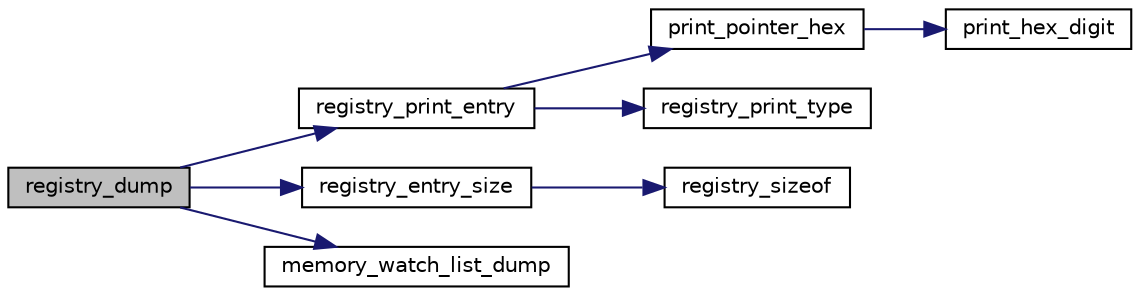 digraph "registry_dump"
{
  edge [fontname="Helvetica",fontsize="10",labelfontname="Helvetica",labelfontsize="10"];
  node [fontname="Helvetica",fontsize="10",shape=record];
  rankdir="LR";
  Node13954 [label="registry_dump",height=0.2,width=0.4,color="black", fillcolor="grey75", style="filled", fontcolor="black"];
  Node13954 -> Node13955 [color="midnightblue",fontsize="10",style="solid",fontname="Helvetica"];
  Node13955 [label="registry_print_entry",height=0.2,width=0.4,color="black", fillcolor="white", style="filled",URL="$df/d84/foundations_2io__and__os_2memory_8_c.html#a2b54b210ed9aae58085d1ef7fa3bcbff"];
  Node13955 -> Node13956 [color="midnightblue",fontsize="10",style="solid",fontname="Helvetica"];
  Node13956 [label="print_pointer_hex",height=0.2,width=0.4,color="black", fillcolor="white", style="filled",URL="$d5/db4/io__and__os_8h.html#a32add94de62a1d910cc0fc35ed90ab48"];
  Node13956 -> Node13957 [color="midnightblue",fontsize="10",style="solid",fontname="Helvetica"];
  Node13957 [label="print_hex_digit",height=0.2,width=0.4,color="black", fillcolor="white", style="filled",URL="$d4/d74/util_8_c.html#a36c64a828eefed0a0cfdd6186ec92c31"];
  Node13955 -> Node13958 [color="midnightblue",fontsize="10",style="solid",fontname="Helvetica"];
  Node13958 [label="registry_print_type",height=0.2,width=0.4,color="black", fillcolor="white", style="filled",URL="$df/d84/foundations_2io__and__os_2memory_8_c.html#a0c81861cc8a6dd21364c89bb3ac8e82c"];
  Node13954 -> Node13959 [color="midnightblue",fontsize="10",style="solid",fontname="Helvetica"];
  Node13959 [label="registry_entry_size",height=0.2,width=0.4,color="black", fillcolor="white", style="filled",URL="$df/d84/foundations_2io__and__os_2memory_8_c.html#abb7fc0eff582133f5bd8a7cbd78d742b"];
  Node13959 -> Node13960 [color="midnightblue",fontsize="10",style="solid",fontname="Helvetica"];
  Node13960 [label="registry_sizeof",height=0.2,width=0.4,color="black", fillcolor="white", style="filled",URL="$df/d84/foundations_2io__and__os_2memory_8_c.html#a1ebe71d1cd99d79db497355f608be044"];
  Node13954 -> Node13961 [color="midnightblue",fontsize="10",style="solid",fontname="Helvetica"];
  Node13961 [label="memory_watch_list_dump",height=0.2,width=0.4,color="black", fillcolor="white", style="filled",URL="$df/d84/foundations_2io__and__os_2memory_8_c.html#ad0967d55a42071e28f50be4fbe7893bd"];
}
